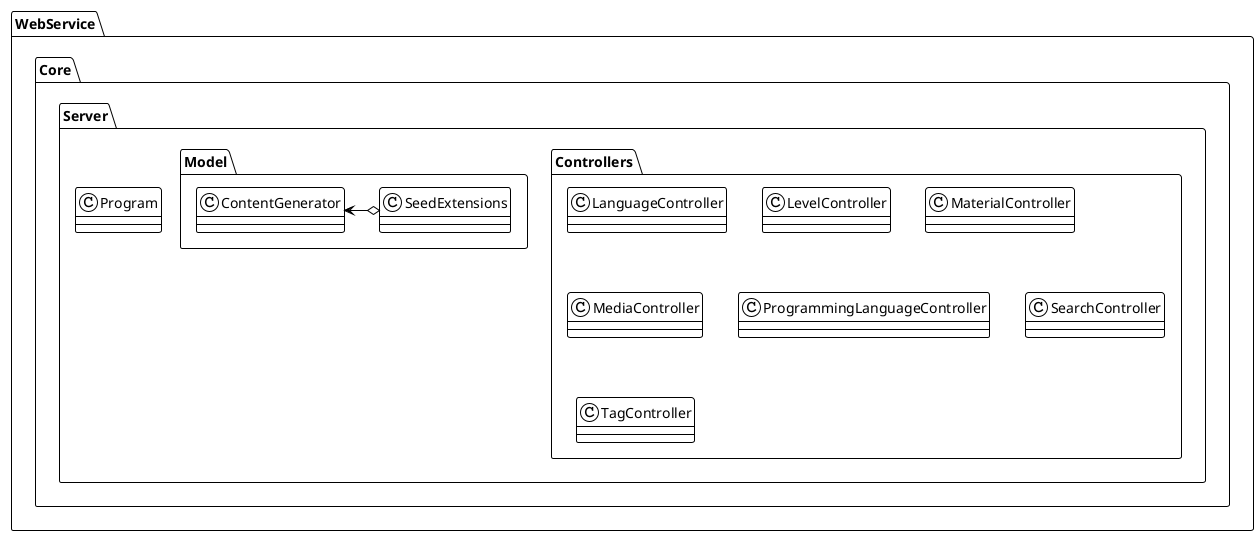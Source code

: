 @startuml
!theme plain
package WebService.Core.Server {
    package WebService.Core.Server.Controllers {
        class LanguageController
        class LevelController
        class MaterialController
        class MediaController
        class ProgrammingLanguageController
        class SearchController
        class TagController
    }

    package WebService.Core.Server.Model {
        class ContentGenerator
        class SeedExtensions
    }

    class Program { }
}

ContentGenerator <-o SeedExtensions


@enduml